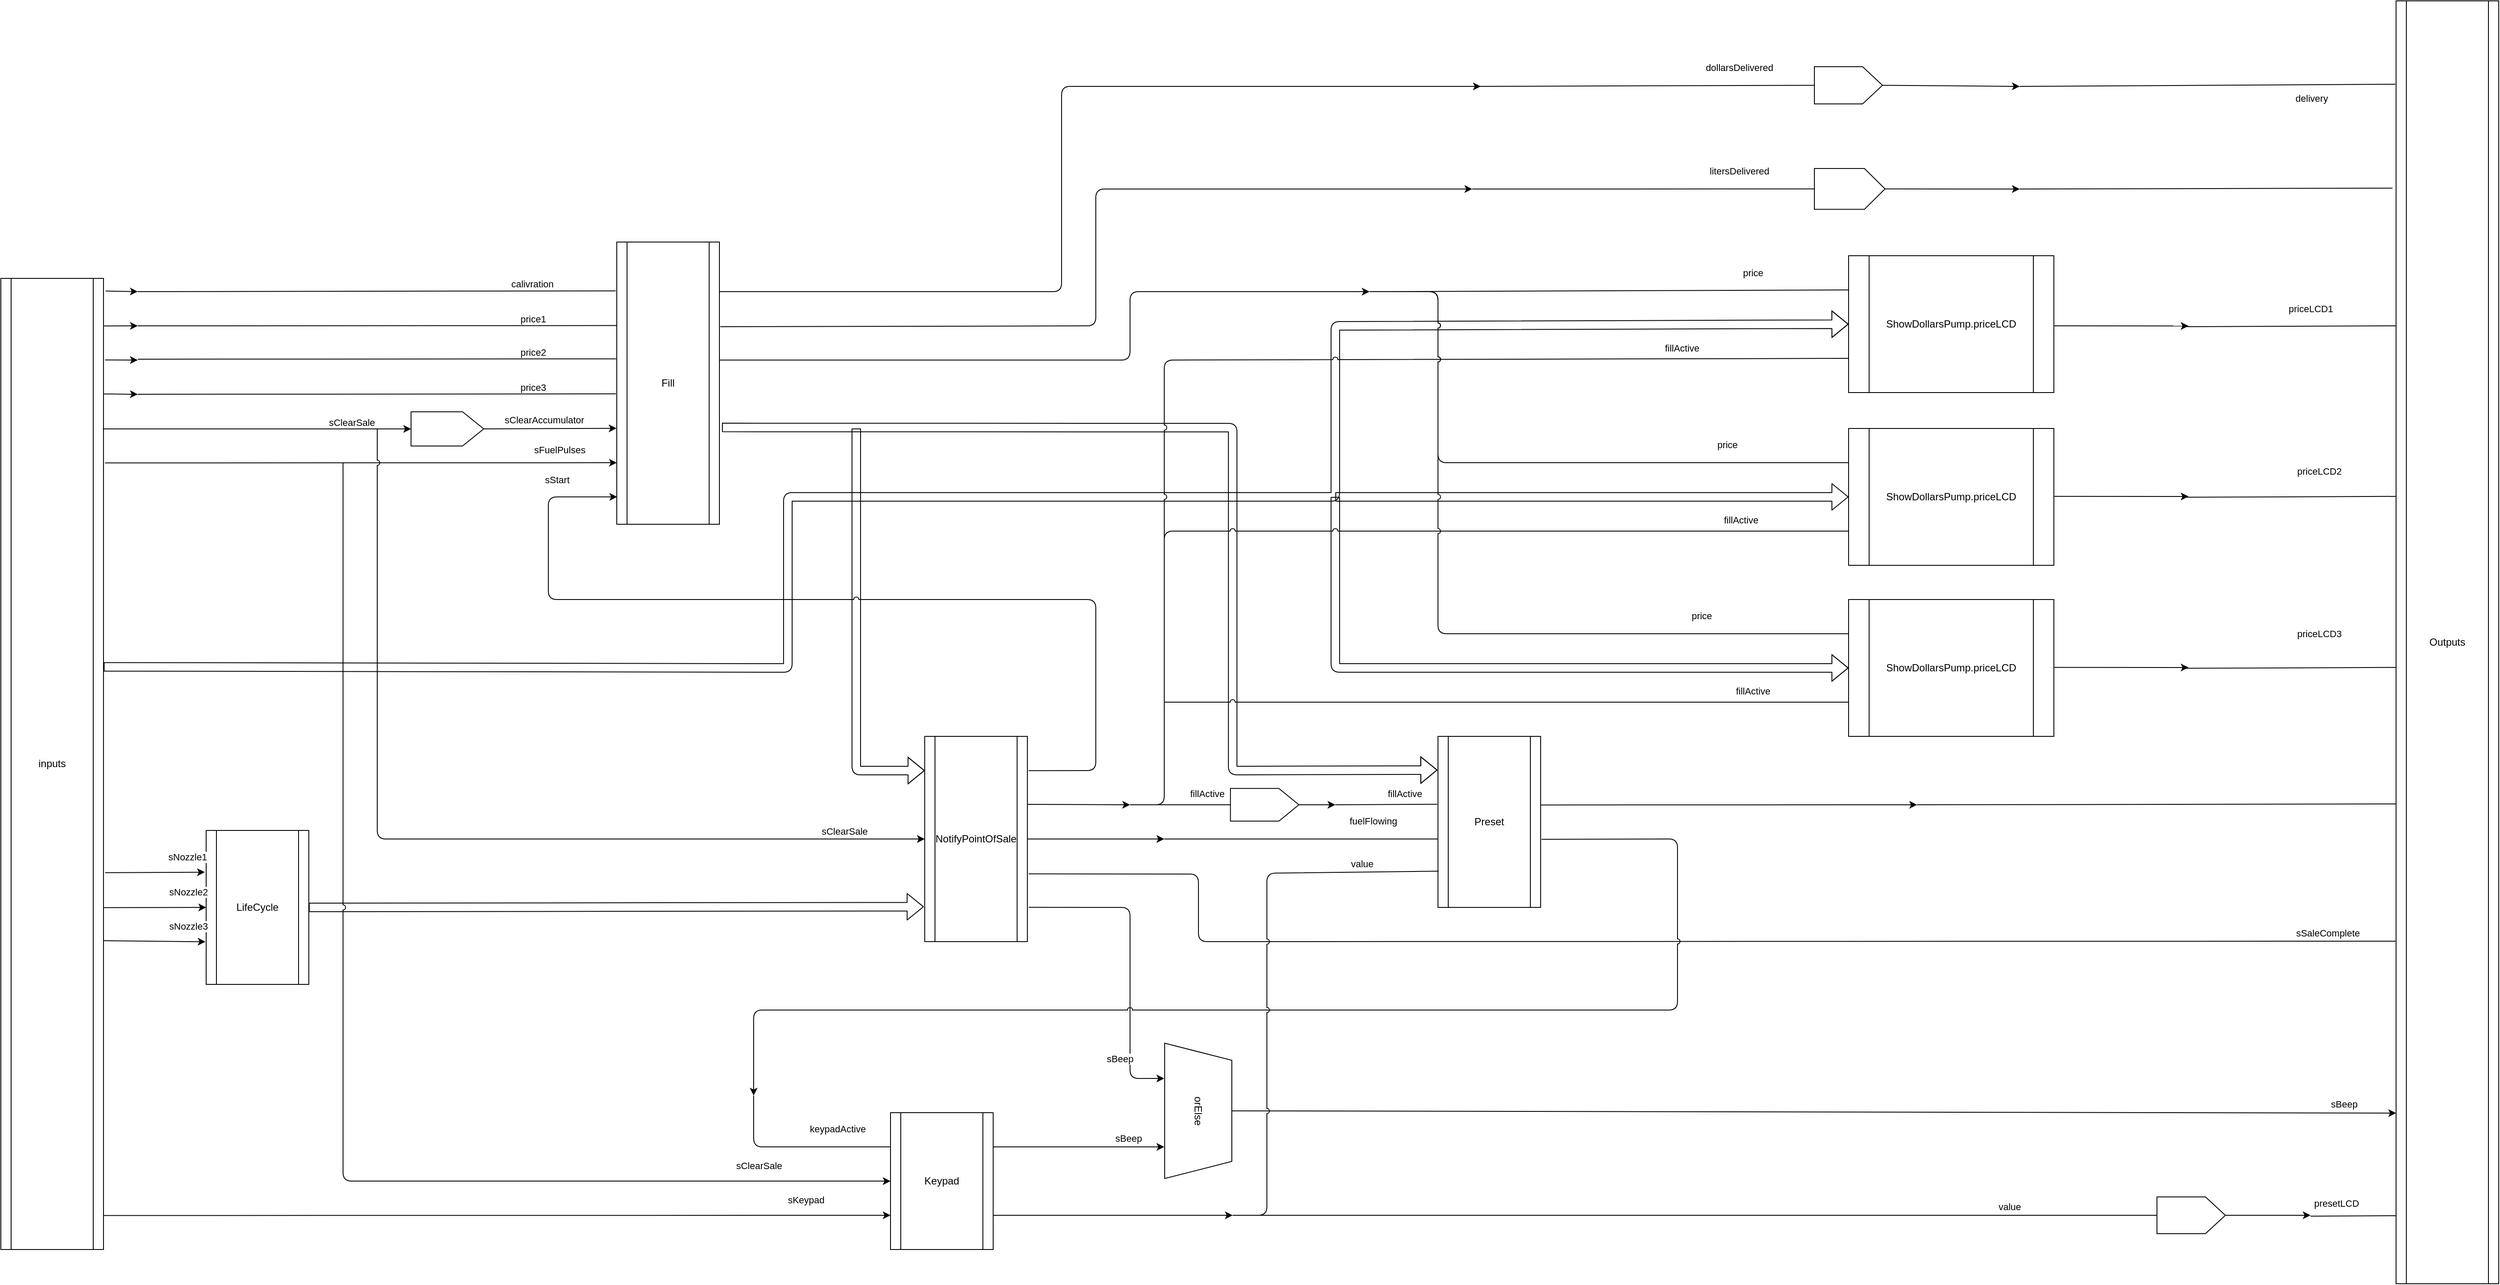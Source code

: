 <mxfile>
    <diagram id="igdpagmYWE806KtzFgo8" name="ページ1">
        <mxGraphModel dx="2777" dy="877" grid="1" gridSize="10" guides="1" tooltips="1" connect="1" arrows="1" fold="1" page="0" pageScale="1" pageWidth="827" pageHeight="1169" background="none" math="0" shadow="0">
            <root>
                <mxCell id="0"/>
                <mxCell id="1" parent="0"/>
                <mxCell id="2" value="inputs" style="shape=process;whiteSpace=wrap;html=1;backgroundOutline=1;" parent="1" vertex="1">
                    <mxGeometry x="-1320" y="584.5" width="120" height="1135.5" as="geometry"/>
                </mxCell>
                <mxCell id="4" value="" style="endArrow=classic;html=1;exitX=0.994;exitY=0.155;exitDx=0;exitDy=0;exitPerimeter=0;jumpStyle=arc;entryX=0.5;entryY=0;entryDx=0;entryDy=0;" parent="1" source="2" target="7" edge="1">
                    <mxGeometry width="50" height="50" relative="1" as="geometry">
                        <mxPoint x="-1210" y="644.5" as="sourcePoint"/>
                        <mxPoint x="-880" y="760" as="targetPoint"/>
                    </mxGeometry>
                </mxCell>
                <mxCell id="5" value="sClearSale" style="edgeLabel;html=1;align=center;verticalAlign=middle;resizable=0;points=[];" parent="4" vertex="1" connectable="0">
                    <mxGeometry x="0.708" y="-1" relative="1" as="geometry">
                        <mxPoint x="-17" y="-9" as="offset"/>
                    </mxGeometry>
                </mxCell>
                <mxCell id="7" value="" style="verticalLabelPosition=bottom;verticalAlign=top;html=1;shape=offPageConnector;rounded=0;size=0.292;rotation=-90;" parent="1" vertex="1">
                    <mxGeometry x="-818" y="718" width="40" height="85" as="geometry"/>
                </mxCell>
                <mxCell id="8" value="" style="endArrow=classic;html=1;entryX=0;entryY=0.782;entryDx=0;entryDy=0;entryPerimeter=0;jumpStyle=arc;exitX=1.014;exitY=0.19;exitDx=0;exitDy=0;exitPerimeter=0;" parent="1" source="2" target="22" edge="1">
                    <mxGeometry width="50" height="50" relative="1" as="geometry">
                        <mxPoint x="-1280" y="890" as="sourcePoint"/>
                        <mxPoint x="-630" y="687" as="targetPoint"/>
                    </mxGeometry>
                </mxCell>
                <mxCell id="9" value="sFuelPulses" style="edgeLabel;html=1;align=center;verticalAlign=middle;resizable=0;points=[];" parent="8" vertex="1" connectable="0">
                    <mxGeometry x="0.708" y="-1" relative="1" as="geometry">
                        <mxPoint x="20" y="-16" as="offset"/>
                    </mxGeometry>
                </mxCell>
                <mxCell id="10" value="" style="endArrow=none;html=1;endFill=0;jumpStyle=arc;entryX=-0.01;entryY=0.173;entryDx=0;entryDy=0;entryPerimeter=0;" parent="1" target="22" edge="1">
                    <mxGeometry width="50" height="50" relative="1" as="geometry">
                        <mxPoint x="-1160" y="600" as="sourcePoint"/>
                        <mxPoint x="-610" y="562.5" as="targetPoint"/>
                    </mxGeometry>
                </mxCell>
                <mxCell id="11" value="calivration" style="edgeLabel;html=1;align=center;verticalAlign=middle;resizable=0;points=[];" parent="10" vertex="1" connectable="0">
                    <mxGeometry x="0.708" y="-1" relative="1" as="geometry">
                        <mxPoint x="-16" y="-9" as="offset"/>
                    </mxGeometry>
                </mxCell>
                <mxCell id="12" value="" style="endArrow=classic;html=1;jumpStyle=arc;exitX=1.02;exitY=0.013;exitDx=0;exitDy=0;exitPerimeter=0;" parent="1" source="2" edge="1">
                    <mxGeometry width="50" height="50" relative="1" as="geometry">
                        <mxPoint x="-1280" y="637" as="sourcePoint"/>
                        <mxPoint x="-1160" y="600" as="targetPoint"/>
                    </mxGeometry>
                </mxCell>
                <mxCell id="13" value="" style="endArrow=none;html=1;endFill=0;jumpStyle=arc;entryX=-0.004;entryY=0.296;entryDx=0;entryDy=0;entryPerimeter=0;" parent="1" target="22" edge="1">
                    <mxGeometry width="50" height="50" relative="1" as="geometry">
                        <mxPoint x="-1160" y="640" as="sourcePoint"/>
                        <mxPoint x="-610" y="592.5" as="targetPoint"/>
                    </mxGeometry>
                </mxCell>
                <mxCell id="14" value="price1" style="edgeLabel;html=1;align=center;verticalAlign=middle;resizable=0;points=[];" parent="13" vertex="1" connectable="0">
                    <mxGeometry x="0.708" y="-1" relative="1" as="geometry">
                        <mxPoint x="-16" y="-9" as="offset"/>
                    </mxGeometry>
                </mxCell>
                <mxCell id="15" value="" style="endArrow=classic;html=1;jumpStyle=arc;exitX=1.002;exitY=0.049;exitDx=0;exitDy=0;exitPerimeter=0;" parent="1" edge="1" source="2">
                    <mxGeometry width="50" height="50" relative="1" as="geometry">
                        <mxPoint x="-1250" y="640" as="sourcePoint"/>
                        <mxPoint x="-1160" y="640" as="targetPoint"/>
                    </mxGeometry>
                </mxCell>
                <mxCell id="16" value="" style="endArrow=none;html=1;endFill=0;entryX=-0.006;entryY=0.414;entryDx=0;entryDy=0;jumpStyle=arc;entryPerimeter=0;" parent="1" target="22" edge="1">
                    <mxGeometry width="50" height="50" relative="1" as="geometry">
                        <mxPoint x="-1160" y="679" as="sourcePoint"/>
                        <mxPoint x="-600" y="639.5" as="targetPoint"/>
                    </mxGeometry>
                </mxCell>
                <mxCell id="17" value="price2" style="edgeLabel;html=1;align=center;verticalAlign=middle;resizable=0;points=[];" parent="16" vertex="1" connectable="0">
                    <mxGeometry x="0.708" y="-1" relative="1" as="geometry">
                        <mxPoint x="-16" y="-9" as="offset"/>
                    </mxGeometry>
                </mxCell>
                <mxCell id="18" value="" style="endArrow=classic;html=1;jumpStyle=arc;exitX=1.015;exitY=0.084;exitDx=0;exitDy=0;exitPerimeter=0;" parent="1" edge="1" source="2">
                    <mxGeometry width="50" height="50" relative="1" as="geometry">
                        <mxPoint x="-1260" y="680" as="sourcePoint"/>
                        <mxPoint x="-1160" y="680" as="targetPoint"/>
                    </mxGeometry>
                </mxCell>
                <mxCell id="19" value="" style="endArrow=none;html=1;endFill=0;entryX=-0.008;entryY=0.538;entryDx=0;entryDy=0;entryPerimeter=0;jumpStyle=arc;" parent="1" target="22" edge="1">
                    <mxGeometry width="50" height="50" relative="1" as="geometry">
                        <mxPoint x="-1160" y="720" as="sourcePoint"/>
                        <mxPoint x="-602.04" y="675.14" as="targetPoint"/>
                    </mxGeometry>
                </mxCell>
                <mxCell id="20" value="price3" style="edgeLabel;html=1;align=center;verticalAlign=middle;resizable=0;points=[];" parent="19" vertex="1" connectable="0">
                    <mxGeometry x="0.708" y="-1" relative="1" as="geometry">
                        <mxPoint x="-16" y="-9" as="offset"/>
                    </mxGeometry>
                </mxCell>
                <mxCell id="21" value="" style="endArrow=classic;html=1;jumpStyle=arc;exitX=1;exitY=0.119;exitDx=0;exitDy=0;exitPerimeter=0;" parent="1" edge="1" source="2">
                    <mxGeometry width="50" height="50" relative="1" as="geometry">
                        <mxPoint x="-1250" y="720" as="sourcePoint"/>
                        <mxPoint x="-1160" y="720" as="targetPoint"/>
                    </mxGeometry>
                </mxCell>
                <mxCell id="22" value="Fill" style="shape=process;whiteSpace=wrap;html=1;backgroundOutline=1;" parent="1" vertex="1">
                    <mxGeometry x="-600" y="542" width="120" height="330" as="geometry"/>
                </mxCell>
                <mxCell id="23" value="NotifyPointOfSale" style="shape=process;whiteSpace=wrap;html=1;backgroundOutline=1;" parent="1" vertex="1">
                    <mxGeometry x="-240" y="1120" width="120" height="240" as="geometry"/>
                </mxCell>
                <mxCell id="25" value="LifeCycle" style="shape=process;whiteSpace=wrap;html=1;backgroundOutline=1;" parent="1" vertex="1">
                    <mxGeometry x="-1080" y="1230" width="120" height="180" as="geometry"/>
                </mxCell>
                <mxCell id="26" value="" style="shape=flexArrow;endArrow=classic;html=1;exitX=1;exitY=0.5;exitDx=0;exitDy=0;entryX=-0.009;entryY=0.83;entryDx=0;entryDy=0;entryPerimeter=0;" parent="1" source="25" target="23" edge="1">
                    <mxGeometry width="50" height="50" relative="1" as="geometry">
                        <mxPoint x="320" y="567" as="sourcePoint"/>
                        <mxPoint x="405" y="1714" as="targetPoint"/>
                    </mxGeometry>
                </mxCell>
                <mxCell id="27" value="" style="shape=flexArrow;endArrow=classic;html=1;" parent="1" edge="1">
                    <mxGeometry width="50" height="50" relative="1" as="geometry">
                        <mxPoint x="-320" y="760" as="sourcePoint"/>
                        <mxPoint x="-240" y="1160" as="targetPoint"/>
                        <Array as="points">
                            <mxPoint x="-320" y="1160"/>
                        </Array>
                    </mxGeometry>
                </mxCell>
                <mxCell id="28" value="Keypad" style="shape=process;whiteSpace=wrap;html=1;backgroundOutline=1;" parent="1" vertex="1">
                    <mxGeometry x="-280" y="1560" width="120" height="160" as="geometry"/>
                </mxCell>
                <mxCell id="29" value="Preset" style="shape=process;whiteSpace=wrap;html=1;backgroundOutline=1;" parent="1" vertex="1">
                    <mxGeometry x="360" y="1120" width="120" height="200" as="geometry"/>
                </mxCell>
                <mxCell id="30" value="" style="shape=flexArrow;endArrow=classic;html=1;exitX=1.025;exitY=0.657;exitDx=0;exitDy=0;exitPerimeter=0;entryX=-0.005;entryY=0.197;entryDx=0;entryDy=0;entryPerimeter=0;" parent="1" source="22" target="29" edge="1">
                    <mxGeometry width="50" height="50" relative="1" as="geometry">
                        <mxPoint x="290" y="667.46" as="sourcePoint"/>
                        <mxPoint x="350" y="1040" as="targetPoint"/>
                        <Array as="points">
                            <mxPoint x="120" y="759"/>
                            <mxPoint x="120" y="1080"/>
                            <mxPoint x="120" y="1160"/>
                        </Array>
                    </mxGeometry>
                </mxCell>
                <mxCell id="31" value="Outputs" style="shape=process;whiteSpace=wrap;html=1;backgroundOutline=1;" parent="1" vertex="1">
                    <mxGeometry x="1480" y="260" width="120" height="1500" as="geometry"/>
                </mxCell>
                <mxCell id="33" value="" style="endArrow=classic;html=1;jumpStyle=arc;exitX=1.003;exitY=0.401;exitDx=0;exitDy=0;exitPerimeter=0;" parent="1" source="29" edge="1">
                    <mxGeometry width="50" height="50" relative="1" as="geometry">
                        <mxPoint x="760" y="640" as="sourcePoint"/>
                        <mxPoint x="920" y="1200" as="targetPoint"/>
                    </mxGeometry>
                </mxCell>
                <mxCell id="35" value="" style="endArrow=none;html=1;endFill=0;jumpStyle=arc;entryX=-0.004;entryY=0.626;entryDx=0;entryDy=0;entryPerimeter=0;" parent="1" target="31" edge="1">
                    <mxGeometry width="50" height="50" relative="1" as="geometry">
                        <mxPoint x="920" y="1200" as="sourcePoint"/>
                        <mxPoint x="1777" y="745" as="targetPoint"/>
                    </mxGeometry>
                </mxCell>
                <mxCell id="36" value="delivery" style="edgeLabel;html=1;align=center;verticalAlign=middle;resizable=0;points=[];" parent="35" vertex="1" connectable="0">
                    <mxGeometry x="0.702" relative="1" as="geometry">
                        <mxPoint x="-15" y="-825" as="offset"/>
                    </mxGeometry>
                </mxCell>
                <mxCell id="37" value="" style="endArrow=classic;html=1;jumpStyle=arc;" parent="1" edge="1">
                    <mxGeometry width="50" height="50" relative="1" as="geometry">
                        <mxPoint x="-480" y="600" as="sourcePoint"/>
                        <mxPoint x="410" y="360" as="targetPoint"/>
                        <Array as="points">
                            <mxPoint x="-80" y="600"/>
                            <mxPoint x="-80" y="360"/>
                        </Array>
                    </mxGeometry>
                </mxCell>
                <mxCell id="38" value="" style="endArrow=none;html=1;endFill=0;entryX=0.5;entryY=0;entryDx=0;entryDy=0;jumpStyle=arc;" parent="1" target="40" edge="1">
                    <mxGeometry width="50" height="50" relative="1" as="geometry">
                        <mxPoint x="400" y="360" as="sourcePoint"/>
                        <mxPoint x="760" y="810" as="targetPoint"/>
                    </mxGeometry>
                </mxCell>
                <mxCell id="39" value="dollarsDelivered" style="edgeLabel;html=1;align=center;verticalAlign=middle;resizable=0;points=[];" parent="38" vertex="1" connectable="0">
                    <mxGeometry x="0.702" relative="1" as="geometry">
                        <mxPoint x="-29" y="-21" as="offset"/>
                    </mxGeometry>
                </mxCell>
                <mxCell id="40" value="" style="verticalLabelPosition=bottom;verticalAlign=top;html=1;shape=offPageConnector;rounded=0;size=0.292;rotation=-90;" parent="1" vertex="1">
                    <mxGeometry x="818.07" y="318.95" width="43.5" height="79.62" as="geometry"/>
                </mxCell>
                <mxCell id="41" value="" style="endArrow=classic;html=1;exitX=0.5;exitY=1;exitDx=0;exitDy=0;jumpStyle=arc;" parent="1" source="40" edge="1">
                    <mxGeometry width="50" height="50" relative="1" as="geometry">
                        <mxPoint x="890.0" y="830" as="sourcePoint"/>
                        <mxPoint x="1040" y="360" as="targetPoint"/>
                    </mxGeometry>
                </mxCell>
                <mxCell id="42" value="" style="endArrow=none;html=1;endFill=0;entryX=-0.008;entryY=0.065;entryDx=0;entryDy=0;jumpStyle=arc;entryPerimeter=0;" parent="1" target="31" edge="1">
                    <mxGeometry width="50" height="50" relative="1" as="geometry">
                        <mxPoint x="1040" y="360" as="sourcePoint"/>
                        <mxPoint x="1091" y="832.5" as="targetPoint"/>
                    </mxGeometry>
                </mxCell>
                <mxCell id="44" value="" style="endArrow=classic;html=1;exitX=1.009;exitY=0.3;exitDx=0;exitDy=0;jumpStyle=arc;exitPerimeter=0;" parent="1" source="22" edge="1">
                    <mxGeometry width="50" height="50" relative="1" as="geometry">
                        <mxPoint x="285.28" y="810.53" as="sourcePoint"/>
                        <mxPoint x="400" y="480" as="targetPoint"/>
                        <Array as="points">
                            <mxPoint x="-40" y="640"/>
                            <mxPoint x="-40" y="480"/>
                        </Array>
                    </mxGeometry>
                </mxCell>
                <mxCell id="45" value="" style="endArrow=none;html=1;endFill=0;entryX=0.5;entryY=0;entryDx=0;entryDy=0;jumpStyle=arc;" parent="1" target="47" edge="1">
                    <mxGeometry width="50" height="50" relative="1" as="geometry">
                        <mxPoint x="400" y="480" as="sourcePoint"/>
                        <mxPoint x="762.4" y="854" as="targetPoint"/>
                    </mxGeometry>
                </mxCell>
                <mxCell id="46" value="litersDelivered" style="edgeLabel;html=1;align=center;verticalAlign=middle;resizable=0;points=[];" parent="45" vertex="1" connectable="0">
                    <mxGeometry x="0.702" relative="1" as="geometry">
                        <mxPoint x="-29" y="-21" as="offset"/>
                    </mxGeometry>
                </mxCell>
                <mxCell id="47" value="" style="verticalLabelPosition=bottom;verticalAlign=top;html=1;shape=offPageConnector;rounded=0;size=0.292;rotation=-90;" parent="1" vertex="1">
                    <mxGeometry x="817.44" y="438.56" width="47.75" height="82.63" as="geometry"/>
                </mxCell>
                <mxCell id="48" value="" style="endArrow=classic;html=1;exitX=0.5;exitY=1;exitDx=0;exitDy=0;jumpStyle=arc;" parent="1" source="47" edge="1">
                    <mxGeometry width="50" height="50" relative="1" as="geometry">
                        <mxPoint x="892.4" y="874" as="sourcePoint"/>
                        <mxPoint x="1040" y="480" as="targetPoint"/>
                    </mxGeometry>
                </mxCell>
                <mxCell id="49" value="" style="endArrow=none;html=1;endFill=0;entryX=-0.035;entryY=0.146;entryDx=0;entryDy=0;entryPerimeter=0;jumpStyle=arc;" parent="1" target="31" edge="1">
                    <mxGeometry width="50" height="50" relative="1" as="geometry">
                        <mxPoint x="1040" y="480" as="sourcePoint"/>
                        <mxPoint x="1000.0" y="720.0" as="targetPoint"/>
                    </mxGeometry>
                </mxCell>
                <mxCell id="51" value="ShowDollarsPump.priceLCD" style="shape=process;whiteSpace=wrap;html=1;backgroundOutline=1;" parent="1" vertex="1">
                    <mxGeometry x="840" y="558" width="240" height="160" as="geometry"/>
                </mxCell>
                <mxCell id="52" value="ShowDollarsPump.priceLCD" style="shape=process;whiteSpace=wrap;html=1;backgroundOutline=1;" parent="1" vertex="1">
                    <mxGeometry x="840" y="760" width="240" height="160" as="geometry"/>
                </mxCell>
                <mxCell id="53" value="ShowDollarsPump.priceLCD" style="shape=process;whiteSpace=wrap;html=1;backgroundOutline=1;" parent="1" vertex="1">
                    <mxGeometry x="840" y="960" width="240" height="160" as="geometry"/>
                </mxCell>
                <mxCell id="61" value="" style="endArrow=none;html=1;endFill=0;exitX=1.013;exitY=0.67;exitDx=0;exitDy=0;jumpStyle=arc;exitPerimeter=0;entryX=-0.006;entryY=0.733;entryDx=0;entryDy=0;entryPerimeter=0;" parent="1" source="23" target="31" edge="1">
                    <mxGeometry width="50" height="50" relative="1" as="geometry">
                        <mxPoint x="840" y="493" as="sourcePoint"/>
                        <mxPoint x="1770" y="1320" as="targetPoint"/>
                        <Array as="points">
                            <mxPoint x="80" y="1281"/>
                            <mxPoint x="80" y="1360"/>
                            <mxPoint x="280" y="1360"/>
                            <mxPoint x="560" y="1360"/>
                            <mxPoint x="830" y="1360"/>
                        </Array>
                    </mxGeometry>
                </mxCell>
                <mxCell id="62" value="sSaleComplete" style="edgeLabel;html=1;align=center;verticalAlign=middle;resizable=0;points=[];" parent="61" vertex="1" connectable="0">
                    <mxGeometry x="0.702" relative="1" as="geometry">
                        <mxPoint x="170" y="-10" as="offset"/>
                    </mxGeometry>
                </mxCell>
                <mxCell id="63" value="" style="endArrow=none;html=1;endFill=0;jumpStyle=arc;entryX=0.5;entryY=0;entryDx=0;entryDy=0;" parent="1" target="65" edge="1">
                    <mxGeometry width="50" height="50" relative="1" as="geometry">
                        <mxPoint x="120" y="1680" as="sourcePoint"/>
                        <mxPoint x="1200" y="1680" as="targetPoint"/>
                    </mxGeometry>
                </mxCell>
                <mxCell id="64" value="value" style="edgeLabel;html=1;align=center;verticalAlign=middle;resizable=0;points=[];" parent="63" vertex="1" connectable="0">
                    <mxGeometry x="0.702" relative="1" as="geometry">
                        <mxPoint x="-12" y="-10" as="offset"/>
                    </mxGeometry>
                </mxCell>
                <mxCell id="65" value="" style="verticalLabelPosition=bottom;verticalAlign=top;html=1;shape=offPageConnector;rounded=0;size=0.292;rotation=-90;" parent="1" vertex="1">
                    <mxGeometry x="1219" y="1640" width="43" height="80" as="geometry"/>
                </mxCell>
                <mxCell id="66" value="" style="endArrow=none;html=1;endFill=0;entryX=-0.003;entryY=0.947;entryDx=0;entryDy=0;entryPerimeter=0;jumpStyle=arc;" parent="1" target="31" edge="1">
                    <mxGeometry width="50" height="50" relative="1" as="geometry">
                        <mxPoint x="1380" y="1681" as="sourcePoint"/>
                        <mxPoint x="1540" y="1320" as="targetPoint"/>
                    </mxGeometry>
                </mxCell>
                <mxCell id="81" value="presetLCD" style="edgeLabel;html=1;align=center;verticalAlign=middle;resizable=0;points=[];" parent="66" vertex="1" connectable="0">
                    <mxGeometry x="0.634" y="3" relative="1" as="geometry">
                        <mxPoint x="-52" y="-12" as="offset"/>
                    </mxGeometry>
                </mxCell>
                <mxCell id="68" value="" style="endArrow=classic;html=1;exitX=0.5;exitY=1;exitDx=0;exitDy=0;jumpStyle=arc;" parent="1" source="65" edge="1">
                    <mxGeometry width="50" height="50" relative="1" as="geometry">
                        <mxPoint x="1250" y="1770" as="sourcePoint"/>
                        <mxPoint x="1380" y="1680" as="targetPoint"/>
                    </mxGeometry>
                </mxCell>
                <mxCell id="73" value="" style="endArrow=classic;html=1;endFill=1;jumpStyle=arc;exitX=1;exitY=0.25;exitDx=0;exitDy=0;" parent="1" source="28" edge="1">
                    <mxGeometry width="50" height="50" relative="1" as="geometry">
                        <mxPoint x="-170" y="1640" as="sourcePoint"/>
                        <mxPoint x="40" y="1600" as="targetPoint"/>
                    </mxGeometry>
                </mxCell>
                <mxCell id="74" value="sBeep" style="edgeLabel;html=1;align=center;verticalAlign=middle;resizable=0;points=[];" parent="73" vertex="1" connectable="0">
                    <mxGeometry x="0.702" relative="1" as="geometry">
                        <mxPoint x="-12" y="-10" as="offset"/>
                    </mxGeometry>
                </mxCell>
                <mxCell id="75" value="orElse" style="shape=trapezoid;perimeter=trapezoidPerimeter;whiteSpace=wrap;html=1;fixedSize=1;rotation=90;" parent="1" vertex="1">
                    <mxGeometry x="0.63" y="1518.63" width="158.25" height="78.5" as="geometry"/>
                </mxCell>
                <mxCell id="77" value="" style="endArrow=classic;html=1;endFill=1;jumpStyle=arc;exitX=1.013;exitY=0.833;exitDx=0;exitDy=0;exitPerimeter=0;" parent="1" source="23" edge="1">
                    <mxGeometry width="50" height="50" relative="1" as="geometry">
                        <mxPoint x="-120" y="1310" as="sourcePoint"/>
                        <mxPoint x="40" y="1520" as="targetPoint"/>
                        <Array as="points">
                            <mxPoint y="1320"/>
                            <mxPoint y="1520"/>
                        </Array>
                    </mxGeometry>
                </mxCell>
                <mxCell id="78" value="sBeep" style="edgeLabel;html=1;align=center;verticalAlign=middle;resizable=0;points=[];" parent="77" vertex="1" connectable="0">
                    <mxGeometry x="0.702" relative="1" as="geometry">
                        <mxPoint x="-12" y="-10" as="offset"/>
                    </mxGeometry>
                </mxCell>
                <mxCell id="79" value="" style="endArrow=classic;html=1;endFill=1;exitX=0.5;exitY=0;exitDx=0;exitDy=0;entryX=0;entryY=0.867;entryDx=0;entryDy=0;entryPerimeter=0;jumpStyle=arc;" parent="1" source="75" target="31" edge="1">
                    <mxGeometry width="50" height="50" relative="1" as="geometry">
                        <mxPoint x="1330" y="1660" as="sourcePoint"/>
                        <mxPoint x="1810" y="1600" as="targetPoint"/>
                    </mxGeometry>
                </mxCell>
                <mxCell id="80" value="sBeep" style="edgeLabel;html=1;align=center;verticalAlign=middle;resizable=0;points=[];" parent="79" vertex="1" connectable="0">
                    <mxGeometry x="0.702" relative="1" as="geometry">
                        <mxPoint x="142" y="-10" as="offset"/>
                    </mxGeometry>
                </mxCell>
                <mxCell id="83" value="" style="endArrow=classic;html=1;exitX=0.5;exitY=1;exitDx=0;exitDy=0;jumpStyle=arc;entryX=-0.003;entryY=0.66;entryDx=0;entryDy=0;entryPerimeter=0;" parent="1" source="7" target="22" edge="1">
                    <mxGeometry width="50" height="50" relative="1" as="geometry">
                        <mxPoint x="-790.0" y="545.22" as="sourcePoint"/>
                        <mxPoint x="-603" y="760" as="targetPoint"/>
                    </mxGeometry>
                </mxCell>
                <mxCell id="85" value="sClearAccumulator" style="edgeLabel;html=1;align=center;verticalAlign=middle;resizable=0;points=[];" parent="83" vertex="1" connectable="0">
                    <mxGeometry x="0.804" y="1" relative="1" as="geometry">
                        <mxPoint x="-70" y="-9" as="offset"/>
                    </mxGeometry>
                </mxCell>
                <mxCell id="89" value="" style="endArrow=classic;html=1;entryX=0.004;entryY=0.903;entryDx=0;entryDy=0;entryPerimeter=0;jumpStyle=arc;exitX=1.012;exitY=0.167;exitDx=0;exitDy=0;exitPerimeter=0;" parent="1" source="23" target="22" edge="1">
                    <mxGeometry width="50" height="50" relative="1" as="geometry">
                        <mxPoint x="-115" y="1155" as="sourcePoint"/>
                        <mxPoint x="-570.06" y="1300.14" as="targetPoint"/>
                        <Array as="points">
                            <mxPoint x="-40" y="1160"/>
                            <mxPoint x="-40" y="960"/>
                            <mxPoint x="-680" y="960"/>
                            <mxPoint x="-680" y="840"/>
                        </Array>
                    </mxGeometry>
                </mxCell>
                <mxCell id="90" value="sStart" style="edgeLabel;html=1;align=center;verticalAlign=middle;resizable=0;points=[];" parent="89" vertex="1" connectable="0">
                    <mxGeometry x="0.804" y="1" relative="1" as="geometry">
                        <mxPoint x="11" y="-49" as="offset"/>
                    </mxGeometry>
                </mxCell>
                <mxCell id="91" value="" style="endArrow=classic;html=1;entryX=-0.013;entryY=0.271;entryDx=0;entryDy=0;entryPerimeter=0;jumpStyle=arc;exitX=1.016;exitY=0.612;exitDx=0;exitDy=0;exitPerimeter=0;" parent="1" source="2" target="25" edge="1">
                    <mxGeometry width="50" height="50" relative="1" as="geometry">
                        <mxPoint x="-1280" y="896.0" as="sourcePoint"/>
                        <mxPoint x="-750" y="1067" as="targetPoint"/>
                    </mxGeometry>
                </mxCell>
                <mxCell id="92" value="sNozzle1" style="edgeLabel;html=1;align=center;verticalAlign=middle;resizable=0;points=[];" parent="91" vertex="1" connectable="0">
                    <mxGeometry x="0.804" y="1" relative="1" as="geometry">
                        <mxPoint x="-9" y="-17" as="offset"/>
                    </mxGeometry>
                </mxCell>
                <mxCell id="97" value="" style="endArrow=classic;html=1;entryX=0;entryY=0.5;entryDx=0;entryDy=0;jumpStyle=arc;exitX=1;exitY=0.648;exitDx=0;exitDy=0;exitPerimeter=0;" parent="1" source="2" target="25" edge="1">
                    <mxGeometry width="50" height="50" relative="1" as="geometry">
                        <mxPoint x="-1280" y="957.0" as="sourcePoint"/>
                        <mxPoint x="-750" y="1128" as="targetPoint"/>
                    </mxGeometry>
                </mxCell>
                <mxCell id="98" value="sNozzle2" style="edgeLabel;html=1;align=center;verticalAlign=middle;resizable=0;points=[];" parent="97" vertex="1" connectable="0">
                    <mxGeometry x="0.804" y="1" relative="1" as="geometry">
                        <mxPoint x="-9" y="-17" as="offset"/>
                    </mxGeometry>
                </mxCell>
                <mxCell id="99" value="" style="endArrow=classic;html=1;entryX=-0.007;entryY=0.723;entryDx=0;entryDy=0;entryPerimeter=0;jumpStyle=arc;exitX=1.002;exitY=0.682;exitDx=0;exitDy=0;exitPerimeter=0;" parent="1" source="2" target="25" edge="1">
                    <mxGeometry width="50" height="50" relative="1" as="geometry">
                        <mxPoint x="-1280" y="1037.0" as="sourcePoint"/>
                        <mxPoint x="-750" y="1208" as="targetPoint"/>
                    </mxGeometry>
                </mxCell>
                <mxCell id="100" value="sNozzle3" style="edgeLabel;html=1;align=center;verticalAlign=middle;resizable=0;points=[];" parent="99" vertex="1" connectable="0">
                    <mxGeometry x="0.804" y="1" relative="1" as="geometry">
                        <mxPoint x="-9" y="-17" as="offset"/>
                    </mxGeometry>
                </mxCell>
                <mxCell id="101" value="" style="endArrow=classic;html=1;jumpStyle=arc;entryX=0;entryY=0.5;entryDx=0;entryDy=0;" parent="1" target="23" edge="1">
                    <mxGeometry width="50" height="50" relative="1" as="geometry">
                        <mxPoint x="-880" y="760" as="sourcePoint"/>
                        <mxPoint x="-190" y="1480" as="targetPoint"/>
                        <Array as="points">
                            <mxPoint x="-880" y="1240"/>
                        </Array>
                    </mxGeometry>
                </mxCell>
                <mxCell id="102" value="sClearSale" style="edgeLabel;html=1;align=center;verticalAlign=middle;resizable=0;points=[];" parent="101" vertex="1" connectable="0">
                    <mxGeometry x="0.804" y="1" relative="1" as="geometry">
                        <mxPoint x="16" y="-8" as="offset"/>
                    </mxGeometry>
                </mxCell>
                <mxCell id="103" value="" style="endArrow=classic;html=1;entryX=0;entryY=0.75;entryDx=0;entryDy=0;jumpStyle=arc;exitX=1;exitY=0.965;exitDx=0;exitDy=0;exitPerimeter=0;" parent="1" source="2" target="28" edge="1">
                    <mxGeometry width="50" height="50" relative="1" as="geometry">
                        <mxPoint x="-1280" y="1730" as="sourcePoint"/>
                        <mxPoint x="-235.0" y="1715.94" as="targetPoint"/>
                    </mxGeometry>
                </mxCell>
                <mxCell id="104" value="sKeypad" style="edgeLabel;html=1;align=center;verticalAlign=middle;resizable=0;points=[];" parent="103" vertex="1" connectable="0">
                    <mxGeometry x="0.804" y="1" relative="1" as="geometry">
                        <mxPoint x="-9" y="-17" as="offset"/>
                    </mxGeometry>
                </mxCell>
                <mxCell id="105" value="" style="endArrow=classic;html=1;jumpStyle=arc;" parent="1" edge="1">
                    <mxGeometry width="50" height="50" relative="1" as="geometry">
                        <mxPoint x="-920" y="800" as="sourcePoint"/>
                        <mxPoint x="-280" y="1640" as="targetPoint"/>
                        <Array as="points">
                            <mxPoint x="-920" y="1640"/>
                        </Array>
                    </mxGeometry>
                </mxCell>
                <mxCell id="106" value="sClearSale" style="edgeLabel;html=1;align=center;verticalAlign=middle;resizable=0;points=[];" parent="105" vertex="1" connectable="0">
                    <mxGeometry x="0.804" y="1" relative="1" as="geometry">
                        <mxPoint x="-9" y="-17" as="offset"/>
                    </mxGeometry>
                </mxCell>
                <mxCell id="107" value="" style="endArrow=classic;html=1;jumpStyle=arc;exitX=1.009;exitY=0.602;exitDx=0;exitDy=0;exitPerimeter=0;" parent="1" source="29" edge="1">
                    <mxGeometry width="50" height="50" relative="1" as="geometry">
                        <mxPoint x="480" y="1170" as="sourcePoint"/>
                        <mxPoint x="-440" y="1540" as="targetPoint"/>
                        <Array as="points">
                            <mxPoint x="640" y="1240"/>
                            <mxPoint x="640" y="1440"/>
                            <mxPoint x="-440" y="1440"/>
                        </Array>
                    </mxGeometry>
                </mxCell>
                <mxCell id="108" value="" style="endArrow=none;html=1;endFill=0;entryX=0;entryY=0.25;entryDx=0;entryDy=0;jumpStyle=arc;" parent="1" target="28" edge="1">
                    <mxGeometry width="50" height="50" relative="1" as="geometry">
                        <mxPoint x="-440" y="1540" as="sourcePoint"/>
                        <mxPoint x="-259" y="2009.5" as="targetPoint"/>
                        <Array as="points">
                            <mxPoint x="-440" y="1600"/>
                        </Array>
                    </mxGeometry>
                </mxCell>
                <mxCell id="109" value="keypadActive" style="edgeLabel;html=1;align=center;verticalAlign=middle;resizable=0;points=[];" parent="108" vertex="1" connectable="0">
                    <mxGeometry x="0.702" relative="1" as="geometry">
                        <mxPoint x="-29" y="-21" as="offset"/>
                    </mxGeometry>
                </mxCell>
                <mxCell id="110" value="" style="endArrow=none;html=1;endFill=0;jumpStyle=arc;entryX=0.006;entryY=0.788;entryDx=0;entryDy=0;entryPerimeter=0;" parent="1" target="29" edge="1">
                    <mxGeometry width="50" height="50" relative="1" as="geometry">
                        <mxPoint x="120" y="1680" as="sourcePoint"/>
                        <mxPoint x="350" y="1200" as="targetPoint"/>
                        <Array as="points">
                            <mxPoint x="160" y="1680"/>
                            <mxPoint x="160" y="1280"/>
                        </Array>
                    </mxGeometry>
                </mxCell>
                <mxCell id="111" value="value" style="edgeLabel;html=1;align=center;verticalAlign=middle;resizable=0;points=[];" parent="110" vertex="1" connectable="0">
                    <mxGeometry x="0.702" relative="1" as="geometry">
                        <mxPoint x="5" y="-10" as="offset"/>
                    </mxGeometry>
                </mxCell>
                <mxCell id="112" value="" style="endArrow=classic;html=1;exitX=1;exitY=0.75;exitDx=0;exitDy=0;jumpStyle=arc;" parent="1" source="28" edge="1">
                    <mxGeometry width="50" height="50" relative="1" as="geometry">
                        <mxPoint x="-120" y="1916.52" as="sourcePoint"/>
                        <mxPoint x="120" y="1680" as="targetPoint"/>
                    </mxGeometry>
                </mxCell>
                <mxCell id="113" value="" style="endArrow=classic;html=1;exitX=1;exitY=0.5;exitDx=0;exitDy=0;jumpStyle=arc;" parent="1" source="23" edge="1">
                    <mxGeometry width="50" height="50" relative="1" as="geometry">
                        <mxPoint x="-10.0" y="1398.16" as="sourcePoint"/>
                        <mxPoint x="40" y="1240" as="targetPoint"/>
                    </mxGeometry>
                </mxCell>
                <mxCell id="114" value="" style="endArrow=none;html=1;endFill=0;jumpStyle=arc;" parent="1" edge="1">
                    <mxGeometry width="50" height="50" relative="1" as="geometry">
                        <mxPoint x="40" y="1240" as="sourcePoint"/>
                        <mxPoint x="360" y="1240" as="targetPoint"/>
                        <Array as="points">
                            <mxPoint x="80" y="1240"/>
                        </Array>
                    </mxGeometry>
                </mxCell>
                <mxCell id="115" value="fuelFlowing" style="edgeLabel;html=1;align=center;verticalAlign=middle;resizable=0;points=[];" parent="114" vertex="1" connectable="0">
                    <mxGeometry x="0.702" relative="1" as="geometry">
                        <mxPoint x="-29" y="-21" as="offset"/>
                    </mxGeometry>
                </mxCell>
                <mxCell id="116" value="" style="endArrow=classic;html=1;jumpStyle=arc;exitX=1.002;exitY=0.331;exitDx=0;exitDy=0;exitPerimeter=0;" parent="1" source="23" edge="1">
                    <mxGeometry width="50" height="50" relative="1" as="geometry">
                        <mxPoint x="-118" y="1171" as="sourcePoint"/>
                        <mxPoint y="1200" as="targetPoint"/>
                    </mxGeometry>
                </mxCell>
                <mxCell id="117" value="" style="endArrow=none;html=1;endFill=0;jumpStyle=arc;entryX=0.5;entryY=0;entryDx=0;entryDy=0;" parent="1" target="119" edge="1">
                    <mxGeometry width="50" height="50" relative="1" as="geometry">
                        <mxPoint y="1200" as="sourcePoint"/>
                        <mxPoint x="80" y="1080" as="targetPoint"/>
                        <Array as="points">
                            <mxPoint x="40" y="1200"/>
                        </Array>
                    </mxGeometry>
                </mxCell>
                <mxCell id="118" value="fillActive" style="edgeLabel;html=1;align=center;verticalAlign=middle;resizable=0;points=[];" parent="117" vertex="1" connectable="0">
                    <mxGeometry x="0.702" relative="1" as="geometry">
                        <mxPoint x="-10" y="-13" as="offset"/>
                    </mxGeometry>
                </mxCell>
                <mxCell id="119" value="" style="verticalLabelPosition=bottom;verticalAlign=top;html=1;shape=offPageConnector;rounded=0;size=0.292;rotation=-90;" parent="1" vertex="1">
                    <mxGeometry x="138.25" y="1160" width="38.25" height="80" as="geometry"/>
                </mxCell>
                <mxCell id="121" value="" style="endArrow=classic;html=1;jumpStyle=arc;exitX=0.5;exitY=1;exitDx=0;exitDy=0;" parent="1" source="119" edge="1">
                    <mxGeometry width="50" height="50" relative="1" as="geometry">
                        <mxPoint x="260" y="1417" as="sourcePoint"/>
                        <mxPoint x="240" y="1200" as="targetPoint"/>
                    </mxGeometry>
                </mxCell>
                <mxCell id="122" value="" style="endArrow=none;html=1;endFill=0;jumpStyle=arc;entryX=-0.008;entryY=0.397;entryDx=0;entryDy=0;entryPerimeter=0;" parent="1" target="29" edge="1">
                    <mxGeometry width="50" height="50" relative="1" as="geometry">
                        <mxPoint x="240" y="1200" as="sourcePoint"/>
                        <mxPoint x="350" y="1070" as="targetPoint"/>
                    </mxGeometry>
                </mxCell>
                <mxCell id="123" value="fillActive" style="edgeLabel;html=1;align=center;verticalAlign=middle;resizable=0;points=[];" parent="122" vertex="1" connectable="0">
                    <mxGeometry x="0.702" relative="1" as="geometry">
                        <mxPoint x="-21" y="-13" as="offset"/>
                    </mxGeometry>
                </mxCell>
                <mxCell id="130" value="" style="shape=flexArrow;endArrow=classic;html=1;exitX=1.002;exitY=0.4;exitDx=0;exitDy=0;entryX=0;entryY=0.5;entryDx=0;entryDy=0;exitPerimeter=0;" parent="1" source="2" target="51" edge="1">
                    <mxGeometry width="50" height="50" relative="1" as="geometry">
                        <mxPoint x="-1280.0" y="1078.04" as="sourcePoint"/>
                        <mxPoint x="360" y="750" as="targetPoint"/>
                        <Array as="points">
                            <mxPoint x="-400" y="1040"/>
                            <mxPoint x="-400" y="840"/>
                            <mxPoint x="240" y="840"/>
                            <mxPoint x="240" y="640"/>
                        </Array>
                    </mxGeometry>
                </mxCell>
                <mxCell id="131" value="" style="shape=flexArrow;endArrow=classic;html=1;entryX=0;entryY=0.5;entryDx=0;entryDy=0;" parent="1" target="52" edge="1">
                    <mxGeometry width="50" height="50" relative="1" as="geometry">
                        <mxPoint x="240" y="840" as="sourcePoint"/>
                        <mxPoint x="930" y="1090" as="targetPoint"/>
                    </mxGeometry>
                </mxCell>
                <mxCell id="132" value="" style="shape=flexArrow;endArrow=classic;html=1;entryX=0;entryY=0.5;entryDx=0;entryDy=0;" parent="1" target="53" edge="1">
                    <mxGeometry width="50" height="50" relative="1" as="geometry">
                        <mxPoint x="240" y="840" as="sourcePoint"/>
                        <mxPoint x="720" y="1000" as="targetPoint"/>
                        <Array as="points">
                            <mxPoint x="240" y="1040"/>
                        </Array>
                    </mxGeometry>
                </mxCell>
                <mxCell id="133" value="" style="endArrow=none;html=1;endFill=0;jumpStyle=arc;entryX=0;entryY=0.75;entryDx=0;entryDy=0;" parent="1" target="51" edge="1">
                    <mxGeometry width="50" height="50" relative="1" as="geometry">
                        <mxPoint y="1200" as="sourcePoint"/>
                        <mxPoint x="710" y="700" as="targetPoint"/>
                        <Array as="points">
                            <mxPoint x="40" y="1200"/>
                            <mxPoint x="40" y="1030"/>
                            <mxPoint x="40" y="980"/>
                            <mxPoint x="40" y="680"/>
                        </Array>
                    </mxGeometry>
                </mxCell>
                <mxCell id="134" value="fillActive" style="edgeLabel;html=1;align=center;verticalAlign=middle;resizable=0;points=[];" parent="133" vertex="1" connectable="0">
                    <mxGeometry x="0.702" relative="1" as="geometry">
                        <mxPoint x="7" y="-13" as="offset"/>
                    </mxGeometry>
                </mxCell>
                <mxCell id="135" value="" style="endArrow=none;html=1;endFill=0;jumpStyle=arc;entryX=0;entryY=0.75;entryDx=0;entryDy=0;" parent="1" target="52" edge="1">
                    <mxGeometry width="50" height="50" relative="1" as="geometry">
                        <mxPoint x="40" y="975.6" as="sourcePoint"/>
                        <mxPoint x="167.0" y="970.0" as="targetPoint"/>
                        <Array as="points">
                            <mxPoint x="40" y="880"/>
                        </Array>
                    </mxGeometry>
                </mxCell>
                <mxCell id="136" value="fillActive" style="edgeLabel;html=1;align=center;verticalAlign=middle;resizable=0;points=[];" parent="135" vertex="1" connectable="0">
                    <mxGeometry x="0.702" relative="1" as="geometry">
                        <mxPoint x="7" y="-13" as="offset"/>
                    </mxGeometry>
                </mxCell>
                <mxCell id="137" value="" style="endArrow=none;html=1;endFill=0;jumpStyle=arc;entryX=0;entryY=0.75;entryDx=0;entryDy=0;" parent="1" target="53" edge="1">
                    <mxGeometry width="50" height="50" relative="1" as="geometry">
                        <mxPoint x="40" y="1080" as="sourcePoint"/>
                        <mxPoint x="167.0" y="970.0" as="targetPoint"/>
                        <Array as="points"/>
                    </mxGeometry>
                </mxCell>
                <mxCell id="138" value="fillActive" style="edgeLabel;html=1;align=center;verticalAlign=middle;resizable=0;points=[];" parent="137" vertex="1" connectable="0">
                    <mxGeometry x="0.702" relative="1" as="geometry">
                        <mxPoint x="7" y="-13" as="offset"/>
                    </mxGeometry>
                </mxCell>
                <mxCell id="139" value="" style="endArrow=classic;html=1;jumpStyle=arc;" parent="1" edge="1">
                    <mxGeometry width="50" height="50" relative="1" as="geometry">
                        <mxPoint x="-480" y="680" as="sourcePoint"/>
                        <mxPoint x="280" y="600" as="targetPoint"/>
                        <Array as="points">
                            <mxPoint y="680"/>
                            <mxPoint y="600"/>
                        </Array>
                    </mxGeometry>
                </mxCell>
                <mxCell id="140" value="" style="endArrow=none;html=1;endFill=0;entryX=0;entryY=0.25;entryDx=0;entryDy=0;jumpStyle=arc;" parent="1" target="51" edge="1">
                    <mxGeometry width="50" height="50" relative="1" as="geometry">
                        <mxPoint x="280" y="600" as="sourcePoint"/>
                        <mxPoint x="687.5" y="520" as="targetPoint"/>
                        <Array as="points">
                            <mxPoint x="360" y="600"/>
                        </Array>
                    </mxGeometry>
                </mxCell>
                <mxCell id="141" value="price" style="edgeLabel;html=1;align=center;verticalAlign=middle;resizable=0;points=[];" parent="140" vertex="1" connectable="0">
                    <mxGeometry x="0.702" relative="1" as="geometry">
                        <mxPoint x="-29" y="-21" as="offset"/>
                    </mxGeometry>
                </mxCell>
                <mxCell id="142" value="" style="endArrow=none;html=1;endFill=0;entryX=0;entryY=0.25;entryDx=0;entryDy=0;jumpStyle=arc;" parent="1" target="52" edge="1">
                    <mxGeometry width="50" height="50" relative="1" as="geometry">
                        <mxPoint x="280" y="600" as="sourcePoint"/>
                        <mxPoint x="730" y="640" as="targetPoint"/>
                        <Array as="points">
                            <mxPoint x="360" y="600"/>
                            <mxPoint x="360" y="800"/>
                        </Array>
                    </mxGeometry>
                </mxCell>
                <mxCell id="143" value="price" style="edgeLabel;html=1;align=center;verticalAlign=middle;resizable=0;points=[];" parent="142" vertex="1" connectable="0">
                    <mxGeometry x="0.702" relative="1" as="geometry">
                        <mxPoint x="-29" y="-21" as="offset"/>
                    </mxGeometry>
                </mxCell>
                <mxCell id="144" value="" style="endArrow=none;html=1;endFill=0;entryX=0;entryY=0.25;entryDx=0;entryDy=0;jumpStyle=arc;" parent="1" target="53" edge="1">
                    <mxGeometry width="50" height="50" relative="1" as="geometry">
                        <mxPoint x="280" y="600" as="sourcePoint"/>
                        <mxPoint x="730" y="810" as="targetPoint"/>
                        <Array as="points">
                            <mxPoint x="360" y="600"/>
                            <mxPoint x="360" y="1000"/>
                        </Array>
                    </mxGeometry>
                </mxCell>
                <mxCell id="145" value="price" style="edgeLabel;html=1;align=center;verticalAlign=middle;resizable=0;points=[];" parent="144" vertex="1" connectable="0">
                    <mxGeometry x="0.702" relative="1" as="geometry">
                        <mxPoint x="-29" y="-21" as="offset"/>
                    </mxGeometry>
                </mxCell>
                <mxCell id="146" value="" style="endArrow=classic;html=1;exitX=0.5;exitY=1;exitDx=0;exitDy=0;jumpStyle=arc;" edge="1" parent="1">
                    <mxGeometry width="50" height="50" relative="1" as="geometry">
                        <mxPoint x="1080.0" y="639.995" as="sourcePoint"/>
                        <mxPoint x="1237.37" y="640.12" as="targetPoint"/>
                    </mxGeometry>
                </mxCell>
                <mxCell id="147" value="" style="endArrow=none;html=1;endFill=0;jumpStyle=arc;" edge="1" parent="1">
                    <mxGeometry width="50" height="50" relative="1" as="geometry">
                        <mxPoint x="1230" y="641" as="sourcePoint"/>
                        <mxPoint x="1480" y="640" as="targetPoint"/>
                    </mxGeometry>
                </mxCell>
                <mxCell id="148" value="priceLCD1" style="edgeLabel;html=1;align=center;verticalAlign=middle;resizable=0;points=[];" vertex="1" connectable="0" parent="1">
                    <mxGeometry x="1380.001" y="620.001" as="geometry"/>
                </mxCell>
                <mxCell id="149" value="" style="endArrow=classic;html=1;exitX=0.5;exitY=1;exitDx=0;exitDy=0;jumpStyle=arc;" edge="1" parent="1">
                    <mxGeometry width="50" height="50" relative="1" as="geometry">
                        <mxPoint x="1080.0" y="839.405" as="sourcePoint"/>
                        <mxPoint x="1237.37" y="839.53" as="targetPoint"/>
                    </mxGeometry>
                </mxCell>
                <mxCell id="150" value="" style="endArrow=none;html=1;endFill=0;jumpStyle=arc;" edge="1" parent="1">
                    <mxGeometry width="50" height="50" relative="1" as="geometry">
                        <mxPoint x="1230" y="840.41" as="sourcePoint"/>
                        <mxPoint x="1480" y="839.41" as="targetPoint"/>
                    </mxGeometry>
                </mxCell>
                <mxCell id="151" value="" style="endArrow=classic;html=1;exitX=0.5;exitY=1;exitDx=0;exitDy=0;jumpStyle=arc;" edge="1" parent="1">
                    <mxGeometry width="50" height="50" relative="1" as="geometry">
                        <mxPoint x="1080.0" y="1039.405" as="sourcePoint"/>
                        <mxPoint x="1237.37" y="1039.53" as="targetPoint"/>
                    </mxGeometry>
                </mxCell>
                <mxCell id="152" value="" style="endArrow=none;html=1;endFill=0;jumpStyle=arc;" edge="1" parent="1">
                    <mxGeometry width="50" height="50" relative="1" as="geometry">
                        <mxPoint x="1230" y="1040.41" as="sourcePoint"/>
                        <mxPoint x="1480" y="1039.41" as="targetPoint"/>
                    </mxGeometry>
                </mxCell>
                <mxCell id="153" value="priceLCD2" style="edgeLabel;html=1;align=center;verticalAlign=middle;resizable=0;points=[];" vertex="1" connectable="0" parent="1">
                    <mxGeometry x="1390.001" y="810.001" as="geometry"/>
                </mxCell>
                <mxCell id="154" value="priceLCD3" style="edgeLabel;html=1;align=center;verticalAlign=middle;resizable=0;points=[];" vertex="1" connectable="0" parent="1">
                    <mxGeometry x="1390.001" y="1000.001" as="geometry"/>
                </mxCell>
            </root>
        </mxGraphModel>
    </diagram>
</mxfile>
